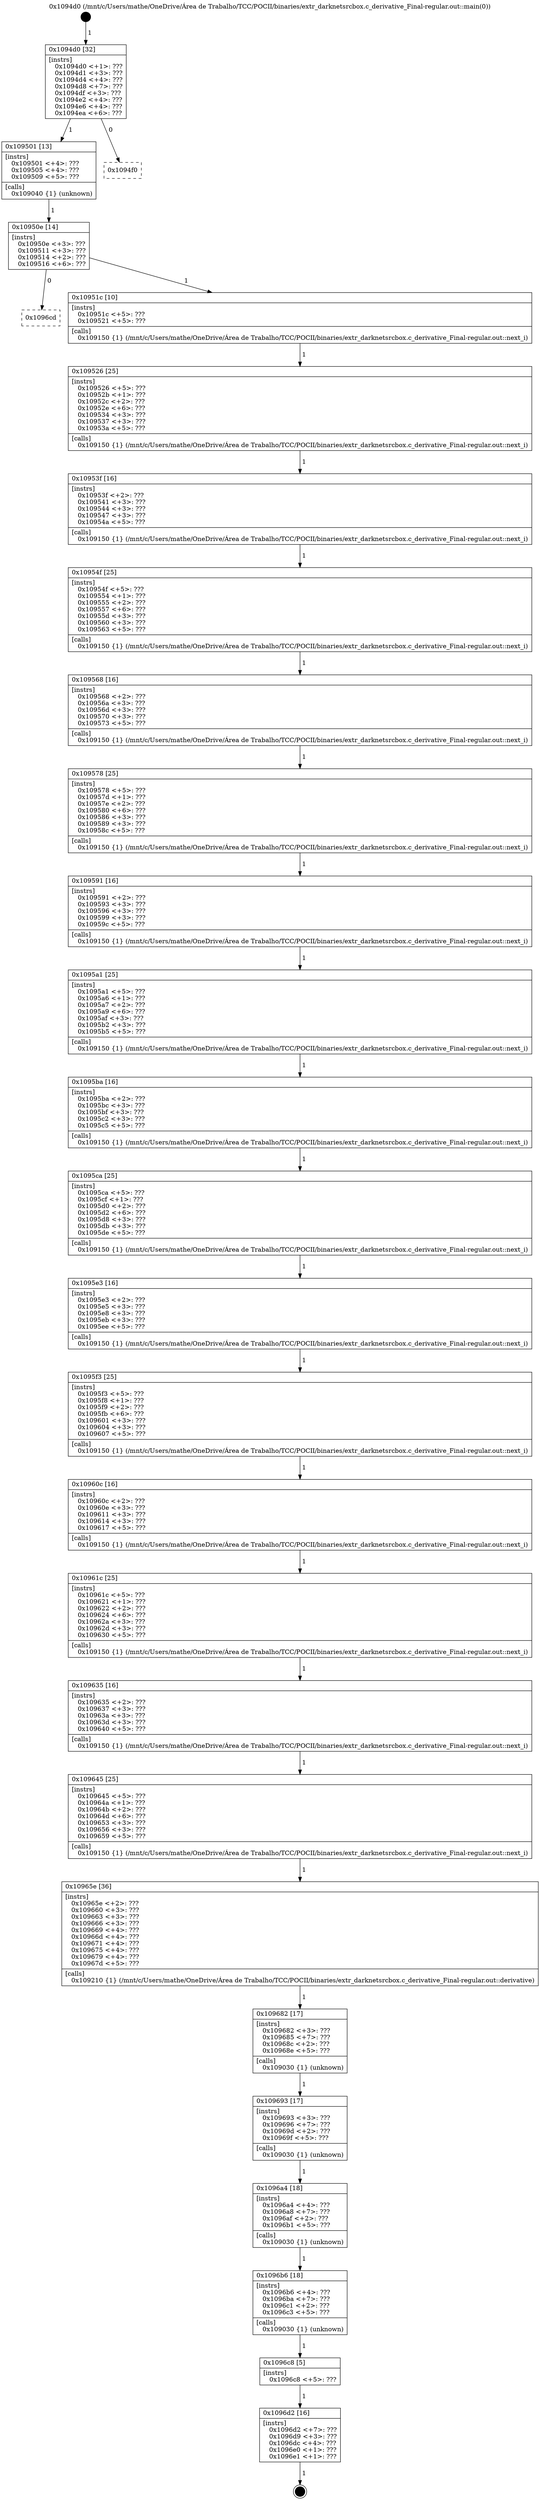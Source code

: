 digraph "0x1094d0" {
  label = "0x1094d0 (/mnt/c/Users/mathe/OneDrive/Área de Trabalho/TCC/POCII/binaries/extr_darknetsrcbox.c_derivative_Final-regular.out::main(0))"
  labelloc = "t"
  node[shape=record]

  Entry [label="",width=0.3,height=0.3,shape=circle,fillcolor=black,style=filled]
  "0x1094d0" [label="{
     0x1094d0 [32]\l
     | [instrs]\l
     &nbsp;&nbsp;0x1094d0 \<+1\>: ???\l
     &nbsp;&nbsp;0x1094d1 \<+3\>: ???\l
     &nbsp;&nbsp;0x1094d4 \<+4\>: ???\l
     &nbsp;&nbsp;0x1094d8 \<+7\>: ???\l
     &nbsp;&nbsp;0x1094df \<+3\>: ???\l
     &nbsp;&nbsp;0x1094e2 \<+4\>: ???\l
     &nbsp;&nbsp;0x1094e6 \<+4\>: ???\l
     &nbsp;&nbsp;0x1094ea \<+6\>: ???\l
  }"]
  "0x109501" [label="{
     0x109501 [13]\l
     | [instrs]\l
     &nbsp;&nbsp;0x109501 \<+4\>: ???\l
     &nbsp;&nbsp;0x109505 \<+4\>: ???\l
     &nbsp;&nbsp;0x109509 \<+5\>: ???\l
     | [calls]\l
     &nbsp;&nbsp;0x109040 \{1\} (unknown)\l
  }"]
  "0x1094f0" [label="{
     0x1094f0\l
  }", style=dashed]
  "0x10950e" [label="{
     0x10950e [14]\l
     | [instrs]\l
     &nbsp;&nbsp;0x10950e \<+3\>: ???\l
     &nbsp;&nbsp;0x109511 \<+3\>: ???\l
     &nbsp;&nbsp;0x109514 \<+2\>: ???\l
     &nbsp;&nbsp;0x109516 \<+6\>: ???\l
  }"]
  "0x1096cd" [label="{
     0x1096cd\l
  }", style=dashed]
  "0x10951c" [label="{
     0x10951c [10]\l
     | [instrs]\l
     &nbsp;&nbsp;0x10951c \<+5\>: ???\l
     &nbsp;&nbsp;0x109521 \<+5\>: ???\l
     | [calls]\l
     &nbsp;&nbsp;0x109150 \{1\} (/mnt/c/Users/mathe/OneDrive/Área de Trabalho/TCC/POCII/binaries/extr_darknetsrcbox.c_derivative_Final-regular.out::next_i)\l
  }"]
  Exit [label="",width=0.3,height=0.3,shape=circle,fillcolor=black,style=filled,peripheries=2]
  "0x109526" [label="{
     0x109526 [25]\l
     | [instrs]\l
     &nbsp;&nbsp;0x109526 \<+5\>: ???\l
     &nbsp;&nbsp;0x10952b \<+1\>: ???\l
     &nbsp;&nbsp;0x10952c \<+2\>: ???\l
     &nbsp;&nbsp;0x10952e \<+6\>: ???\l
     &nbsp;&nbsp;0x109534 \<+3\>: ???\l
     &nbsp;&nbsp;0x109537 \<+3\>: ???\l
     &nbsp;&nbsp;0x10953a \<+5\>: ???\l
     | [calls]\l
     &nbsp;&nbsp;0x109150 \{1\} (/mnt/c/Users/mathe/OneDrive/Área de Trabalho/TCC/POCII/binaries/extr_darknetsrcbox.c_derivative_Final-regular.out::next_i)\l
  }"]
  "0x10953f" [label="{
     0x10953f [16]\l
     | [instrs]\l
     &nbsp;&nbsp;0x10953f \<+2\>: ???\l
     &nbsp;&nbsp;0x109541 \<+3\>: ???\l
     &nbsp;&nbsp;0x109544 \<+3\>: ???\l
     &nbsp;&nbsp;0x109547 \<+3\>: ???\l
     &nbsp;&nbsp;0x10954a \<+5\>: ???\l
     | [calls]\l
     &nbsp;&nbsp;0x109150 \{1\} (/mnt/c/Users/mathe/OneDrive/Área de Trabalho/TCC/POCII/binaries/extr_darknetsrcbox.c_derivative_Final-regular.out::next_i)\l
  }"]
  "0x10954f" [label="{
     0x10954f [25]\l
     | [instrs]\l
     &nbsp;&nbsp;0x10954f \<+5\>: ???\l
     &nbsp;&nbsp;0x109554 \<+1\>: ???\l
     &nbsp;&nbsp;0x109555 \<+2\>: ???\l
     &nbsp;&nbsp;0x109557 \<+6\>: ???\l
     &nbsp;&nbsp;0x10955d \<+3\>: ???\l
     &nbsp;&nbsp;0x109560 \<+3\>: ???\l
     &nbsp;&nbsp;0x109563 \<+5\>: ???\l
     | [calls]\l
     &nbsp;&nbsp;0x109150 \{1\} (/mnt/c/Users/mathe/OneDrive/Área de Trabalho/TCC/POCII/binaries/extr_darknetsrcbox.c_derivative_Final-regular.out::next_i)\l
  }"]
  "0x109568" [label="{
     0x109568 [16]\l
     | [instrs]\l
     &nbsp;&nbsp;0x109568 \<+2\>: ???\l
     &nbsp;&nbsp;0x10956a \<+3\>: ???\l
     &nbsp;&nbsp;0x10956d \<+3\>: ???\l
     &nbsp;&nbsp;0x109570 \<+3\>: ???\l
     &nbsp;&nbsp;0x109573 \<+5\>: ???\l
     | [calls]\l
     &nbsp;&nbsp;0x109150 \{1\} (/mnt/c/Users/mathe/OneDrive/Área de Trabalho/TCC/POCII/binaries/extr_darknetsrcbox.c_derivative_Final-regular.out::next_i)\l
  }"]
  "0x109578" [label="{
     0x109578 [25]\l
     | [instrs]\l
     &nbsp;&nbsp;0x109578 \<+5\>: ???\l
     &nbsp;&nbsp;0x10957d \<+1\>: ???\l
     &nbsp;&nbsp;0x10957e \<+2\>: ???\l
     &nbsp;&nbsp;0x109580 \<+6\>: ???\l
     &nbsp;&nbsp;0x109586 \<+3\>: ???\l
     &nbsp;&nbsp;0x109589 \<+3\>: ???\l
     &nbsp;&nbsp;0x10958c \<+5\>: ???\l
     | [calls]\l
     &nbsp;&nbsp;0x109150 \{1\} (/mnt/c/Users/mathe/OneDrive/Área de Trabalho/TCC/POCII/binaries/extr_darknetsrcbox.c_derivative_Final-regular.out::next_i)\l
  }"]
  "0x109591" [label="{
     0x109591 [16]\l
     | [instrs]\l
     &nbsp;&nbsp;0x109591 \<+2\>: ???\l
     &nbsp;&nbsp;0x109593 \<+3\>: ???\l
     &nbsp;&nbsp;0x109596 \<+3\>: ???\l
     &nbsp;&nbsp;0x109599 \<+3\>: ???\l
     &nbsp;&nbsp;0x10959c \<+5\>: ???\l
     | [calls]\l
     &nbsp;&nbsp;0x109150 \{1\} (/mnt/c/Users/mathe/OneDrive/Área de Trabalho/TCC/POCII/binaries/extr_darknetsrcbox.c_derivative_Final-regular.out::next_i)\l
  }"]
  "0x1095a1" [label="{
     0x1095a1 [25]\l
     | [instrs]\l
     &nbsp;&nbsp;0x1095a1 \<+5\>: ???\l
     &nbsp;&nbsp;0x1095a6 \<+1\>: ???\l
     &nbsp;&nbsp;0x1095a7 \<+2\>: ???\l
     &nbsp;&nbsp;0x1095a9 \<+6\>: ???\l
     &nbsp;&nbsp;0x1095af \<+3\>: ???\l
     &nbsp;&nbsp;0x1095b2 \<+3\>: ???\l
     &nbsp;&nbsp;0x1095b5 \<+5\>: ???\l
     | [calls]\l
     &nbsp;&nbsp;0x109150 \{1\} (/mnt/c/Users/mathe/OneDrive/Área de Trabalho/TCC/POCII/binaries/extr_darknetsrcbox.c_derivative_Final-regular.out::next_i)\l
  }"]
  "0x1095ba" [label="{
     0x1095ba [16]\l
     | [instrs]\l
     &nbsp;&nbsp;0x1095ba \<+2\>: ???\l
     &nbsp;&nbsp;0x1095bc \<+3\>: ???\l
     &nbsp;&nbsp;0x1095bf \<+3\>: ???\l
     &nbsp;&nbsp;0x1095c2 \<+3\>: ???\l
     &nbsp;&nbsp;0x1095c5 \<+5\>: ???\l
     | [calls]\l
     &nbsp;&nbsp;0x109150 \{1\} (/mnt/c/Users/mathe/OneDrive/Área de Trabalho/TCC/POCII/binaries/extr_darknetsrcbox.c_derivative_Final-regular.out::next_i)\l
  }"]
  "0x1095ca" [label="{
     0x1095ca [25]\l
     | [instrs]\l
     &nbsp;&nbsp;0x1095ca \<+5\>: ???\l
     &nbsp;&nbsp;0x1095cf \<+1\>: ???\l
     &nbsp;&nbsp;0x1095d0 \<+2\>: ???\l
     &nbsp;&nbsp;0x1095d2 \<+6\>: ???\l
     &nbsp;&nbsp;0x1095d8 \<+3\>: ???\l
     &nbsp;&nbsp;0x1095db \<+3\>: ???\l
     &nbsp;&nbsp;0x1095de \<+5\>: ???\l
     | [calls]\l
     &nbsp;&nbsp;0x109150 \{1\} (/mnt/c/Users/mathe/OneDrive/Área de Trabalho/TCC/POCII/binaries/extr_darknetsrcbox.c_derivative_Final-regular.out::next_i)\l
  }"]
  "0x1095e3" [label="{
     0x1095e3 [16]\l
     | [instrs]\l
     &nbsp;&nbsp;0x1095e3 \<+2\>: ???\l
     &nbsp;&nbsp;0x1095e5 \<+3\>: ???\l
     &nbsp;&nbsp;0x1095e8 \<+3\>: ???\l
     &nbsp;&nbsp;0x1095eb \<+3\>: ???\l
     &nbsp;&nbsp;0x1095ee \<+5\>: ???\l
     | [calls]\l
     &nbsp;&nbsp;0x109150 \{1\} (/mnt/c/Users/mathe/OneDrive/Área de Trabalho/TCC/POCII/binaries/extr_darknetsrcbox.c_derivative_Final-regular.out::next_i)\l
  }"]
  "0x1095f3" [label="{
     0x1095f3 [25]\l
     | [instrs]\l
     &nbsp;&nbsp;0x1095f3 \<+5\>: ???\l
     &nbsp;&nbsp;0x1095f8 \<+1\>: ???\l
     &nbsp;&nbsp;0x1095f9 \<+2\>: ???\l
     &nbsp;&nbsp;0x1095fb \<+6\>: ???\l
     &nbsp;&nbsp;0x109601 \<+3\>: ???\l
     &nbsp;&nbsp;0x109604 \<+3\>: ???\l
     &nbsp;&nbsp;0x109607 \<+5\>: ???\l
     | [calls]\l
     &nbsp;&nbsp;0x109150 \{1\} (/mnt/c/Users/mathe/OneDrive/Área de Trabalho/TCC/POCII/binaries/extr_darknetsrcbox.c_derivative_Final-regular.out::next_i)\l
  }"]
  "0x10960c" [label="{
     0x10960c [16]\l
     | [instrs]\l
     &nbsp;&nbsp;0x10960c \<+2\>: ???\l
     &nbsp;&nbsp;0x10960e \<+3\>: ???\l
     &nbsp;&nbsp;0x109611 \<+3\>: ???\l
     &nbsp;&nbsp;0x109614 \<+3\>: ???\l
     &nbsp;&nbsp;0x109617 \<+5\>: ???\l
     | [calls]\l
     &nbsp;&nbsp;0x109150 \{1\} (/mnt/c/Users/mathe/OneDrive/Área de Trabalho/TCC/POCII/binaries/extr_darknetsrcbox.c_derivative_Final-regular.out::next_i)\l
  }"]
  "0x10961c" [label="{
     0x10961c [25]\l
     | [instrs]\l
     &nbsp;&nbsp;0x10961c \<+5\>: ???\l
     &nbsp;&nbsp;0x109621 \<+1\>: ???\l
     &nbsp;&nbsp;0x109622 \<+2\>: ???\l
     &nbsp;&nbsp;0x109624 \<+6\>: ???\l
     &nbsp;&nbsp;0x10962a \<+3\>: ???\l
     &nbsp;&nbsp;0x10962d \<+3\>: ???\l
     &nbsp;&nbsp;0x109630 \<+5\>: ???\l
     | [calls]\l
     &nbsp;&nbsp;0x109150 \{1\} (/mnt/c/Users/mathe/OneDrive/Área de Trabalho/TCC/POCII/binaries/extr_darknetsrcbox.c_derivative_Final-regular.out::next_i)\l
  }"]
  "0x109635" [label="{
     0x109635 [16]\l
     | [instrs]\l
     &nbsp;&nbsp;0x109635 \<+2\>: ???\l
     &nbsp;&nbsp;0x109637 \<+3\>: ???\l
     &nbsp;&nbsp;0x10963a \<+3\>: ???\l
     &nbsp;&nbsp;0x10963d \<+3\>: ???\l
     &nbsp;&nbsp;0x109640 \<+5\>: ???\l
     | [calls]\l
     &nbsp;&nbsp;0x109150 \{1\} (/mnt/c/Users/mathe/OneDrive/Área de Trabalho/TCC/POCII/binaries/extr_darknetsrcbox.c_derivative_Final-regular.out::next_i)\l
  }"]
  "0x109645" [label="{
     0x109645 [25]\l
     | [instrs]\l
     &nbsp;&nbsp;0x109645 \<+5\>: ???\l
     &nbsp;&nbsp;0x10964a \<+1\>: ???\l
     &nbsp;&nbsp;0x10964b \<+2\>: ???\l
     &nbsp;&nbsp;0x10964d \<+6\>: ???\l
     &nbsp;&nbsp;0x109653 \<+3\>: ???\l
     &nbsp;&nbsp;0x109656 \<+3\>: ???\l
     &nbsp;&nbsp;0x109659 \<+5\>: ???\l
     | [calls]\l
     &nbsp;&nbsp;0x109150 \{1\} (/mnt/c/Users/mathe/OneDrive/Área de Trabalho/TCC/POCII/binaries/extr_darknetsrcbox.c_derivative_Final-regular.out::next_i)\l
  }"]
  "0x10965e" [label="{
     0x10965e [36]\l
     | [instrs]\l
     &nbsp;&nbsp;0x10965e \<+2\>: ???\l
     &nbsp;&nbsp;0x109660 \<+3\>: ???\l
     &nbsp;&nbsp;0x109663 \<+3\>: ???\l
     &nbsp;&nbsp;0x109666 \<+3\>: ???\l
     &nbsp;&nbsp;0x109669 \<+4\>: ???\l
     &nbsp;&nbsp;0x10966d \<+4\>: ???\l
     &nbsp;&nbsp;0x109671 \<+4\>: ???\l
     &nbsp;&nbsp;0x109675 \<+4\>: ???\l
     &nbsp;&nbsp;0x109679 \<+4\>: ???\l
     &nbsp;&nbsp;0x10967d \<+5\>: ???\l
     | [calls]\l
     &nbsp;&nbsp;0x109210 \{1\} (/mnt/c/Users/mathe/OneDrive/Área de Trabalho/TCC/POCII/binaries/extr_darknetsrcbox.c_derivative_Final-regular.out::derivative)\l
  }"]
  "0x109682" [label="{
     0x109682 [17]\l
     | [instrs]\l
     &nbsp;&nbsp;0x109682 \<+3\>: ???\l
     &nbsp;&nbsp;0x109685 \<+7\>: ???\l
     &nbsp;&nbsp;0x10968c \<+2\>: ???\l
     &nbsp;&nbsp;0x10968e \<+5\>: ???\l
     | [calls]\l
     &nbsp;&nbsp;0x109030 \{1\} (unknown)\l
  }"]
  "0x109693" [label="{
     0x109693 [17]\l
     | [instrs]\l
     &nbsp;&nbsp;0x109693 \<+3\>: ???\l
     &nbsp;&nbsp;0x109696 \<+7\>: ???\l
     &nbsp;&nbsp;0x10969d \<+2\>: ???\l
     &nbsp;&nbsp;0x10969f \<+5\>: ???\l
     | [calls]\l
     &nbsp;&nbsp;0x109030 \{1\} (unknown)\l
  }"]
  "0x1096a4" [label="{
     0x1096a4 [18]\l
     | [instrs]\l
     &nbsp;&nbsp;0x1096a4 \<+4\>: ???\l
     &nbsp;&nbsp;0x1096a8 \<+7\>: ???\l
     &nbsp;&nbsp;0x1096af \<+2\>: ???\l
     &nbsp;&nbsp;0x1096b1 \<+5\>: ???\l
     | [calls]\l
     &nbsp;&nbsp;0x109030 \{1\} (unknown)\l
  }"]
  "0x1096b6" [label="{
     0x1096b6 [18]\l
     | [instrs]\l
     &nbsp;&nbsp;0x1096b6 \<+4\>: ???\l
     &nbsp;&nbsp;0x1096ba \<+7\>: ???\l
     &nbsp;&nbsp;0x1096c1 \<+2\>: ???\l
     &nbsp;&nbsp;0x1096c3 \<+5\>: ???\l
     | [calls]\l
     &nbsp;&nbsp;0x109030 \{1\} (unknown)\l
  }"]
  "0x1096c8" [label="{
     0x1096c8 [5]\l
     | [instrs]\l
     &nbsp;&nbsp;0x1096c8 \<+5\>: ???\l
  }"]
  "0x1096d2" [label="{
     0x1096d2 [16]\l
     | [instrs]\l
     &nbsp;&nbsp;0x1096d2 \<+7\>: ???\l
     &nbsp;&nbsp;0x1096d9 \<+3\>: ???\l
     &nbsp;&nbsp;0x1096dc \<+4\>: ???\l
     &nbsp;&nbsp;0x1096e0 \<+1\>: ???\l
     &nbsp;&nbsp;0x1096e1 \<+1\>: ???\l
  }"]
  Entry -> "0x1094d0" [label=" 1"]
  "0x1094d0" -> "0x109501" [label=" 1"]
  "0x1094d0" -> "0x1094f0" [label=" 0"]
  "0x109501" -> "0x10950e" [label=" 1"]
  "0x10950e" -> "0x1096cd" [label=" 0"]
  "0x10950e" -> "0x10951c" [label=" 1"]
  "0x1096d2" -> Exit [label=" 1"]
  "0x10951c" -> "0x109526" [label=" 1"]
  "0x109526" -> "0x10953f" [label=" 1"]
  "0x10953f" -> "0x10954f" [label=" 1"]
  "0x10954f" -> "0x109568" [label=" 1"]
  "0x109568" -> "0x109578" [label=" 1"]
  "0x109578" -> "0x109591" [label=" 1"]
  "0x109591" -> "0x1095a1" [label=" 1"]
  "0x1095a1" -> "0x1095ba" [label=" 1"]
  "0x1095ba" -> "0x1095ca" [label=" 1"]
  "0x1095ca" -> "0x1095e3" [label=" 1"]
  "0x1095e3" -> "0x1095f3" [label=" 1"]
  "0x1095f3" -> "0x10960c" [label=" 1"]
  "0x10960c" -> "0x10961c" [label=" 1"]
  "0x10961c" -> "0x109635" [label=" 1"]
  "0x109635" -> "0x109645" [label=" 1"]
  "0x109645" -> "0x10965e" [label=" 1"]
  "0x10965e" -> "0x109682" [label=" 1"]
  "0x109682" -> "0x109693" [label=" 1"]
  "0x109693" -> "0x1096a4" [label=" 1"]
  "0x1096a4" -> "0x1096b6" [label=" 1"]
  "0x1096b6" -> "0x1096c8" [label=" 1"]
  "0x1096c8" -> "0x1096d2" [label=" 1"]
}
